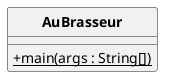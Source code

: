 @startuml

skinparam style strictuml
skinparam classAttributeIconSize 0
skinparam classFontStyle Bold
hide enum methods
hide interface attributes

class AuBrasseur {
	+ {static} main(args : String[])
}

@enduml